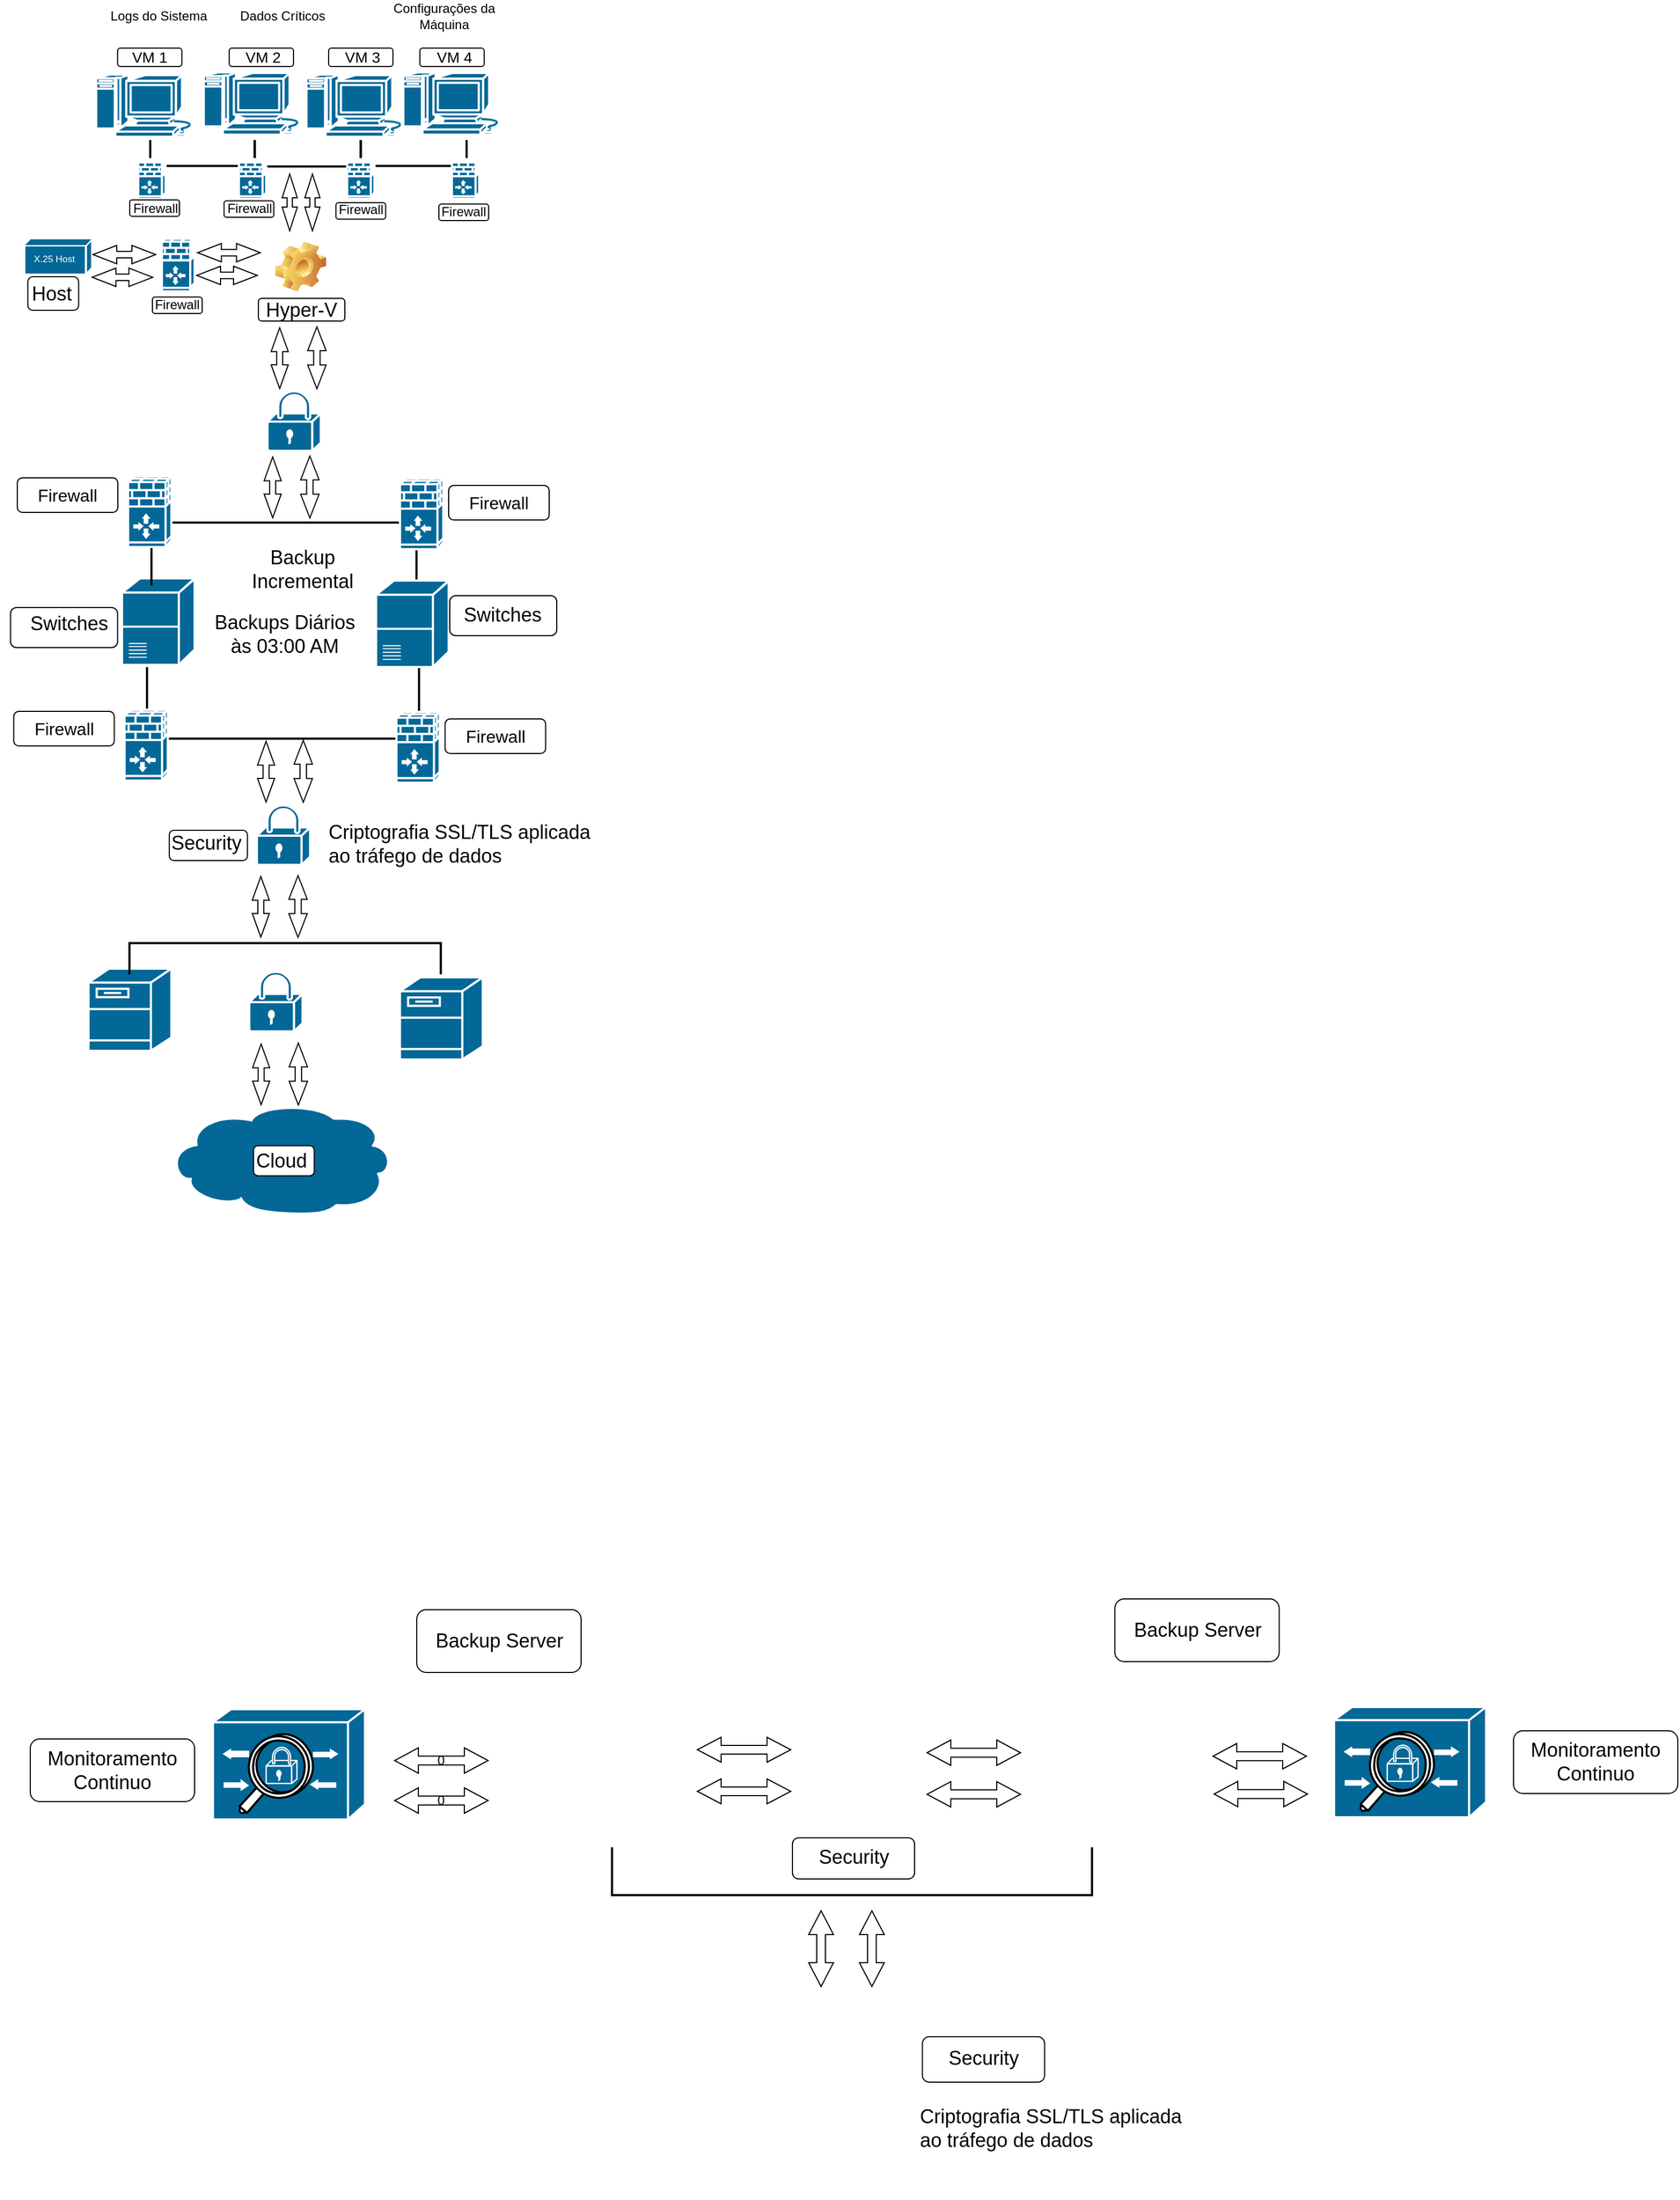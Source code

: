 <mxfile version="24.9.2">
  <diagram name="Página-1" id="8-3Gj0vtNBFP6YQ2WaqS">
    <mxGraphModel dx="6139" dy="2711" grid="0" gridSize="10" guides="1" tooltips="1" connect="1" arrows="1" fold="1" page="1" pageScale="1" pageWidth="827" pageHeight="1169" math="0" shadow="0">
      <root>
        <mxCell id="0" />
        <mxCell id="1" parent="0" />
        <mxCell id="_nez8jr7XuiQFjVqz4CB-25" value="Backup Incremental" style="text;html=1;align=center;verticalAlign=middle;whiteSpace=wrap;rounded=0;fontSize=18;" parent="1" vertex="1">
          <mxGeometry x="-3053.5" y="-638.62" width="118" height="30" as="geometry" />
        </mxCell>
        <mxCell id="_nez8jr7XuiQFjVqz4CB-30" value="&#xa;Criptografia SSL/TLS aplicada ao tráfego de dados&#xa;&#xa;" style="text;html=1;align=left;verticalAlign=middle;whiteSpace=wrap;rounded=0;fontSize=18;" parent="1" vertex="1">
          <mxGeometry x="-2425.25" y="814" width="247.5" height="30" as="geometry" />
        </mxCell>
        <mxCell id="_nez8jr7XuiQFjVqz4CB-33" value="&#xa;Backups Diários às 03:00 AM&#xa;&#xa;" style="text;html=1;align=center;verticalAlign=middle;whiteSpace=wrap;rounded=0;fontSize=18;" parent="1" vertex="1">
          <mxGeometry x="-3086" y="-554.37" width="151.12" height="2.37" as="geometry" />
        </mxCell>
        <mxCell id="_nez8jr7XuiQFjVqz4CB-36" value="Logs do Sistema" style="text;html=1;align=center;verticalAlign=middle;whiteSpace=wrap;rounded=0;" parent="1" vertex="1">
          <mxGeometry x="-3177.5" y="-1140" width="99.5" height="8" as="geometry" />
        </mxCell>
        <mxCell id="_nez8jr7XuiQFjVqz4CB-37" value="Dados Críticos" style="text;html=1;align=center;verticalAlign=middle;whiteSpace=wrap;rounded=0;" parent="1" vertex="1">
          <mxGeometry x="-3053" y="-1142" width="80.75" height="12" as="geometry" />
        </mxCell>
        <mxCell id="_nez8jr7XuiQFjVqz4CB-38" value="Configurações da Máquina" style="text;html=1;align=center;verticalAlign=middle;whiteSpace=wrap;rounded=0;" parent="1" vertex="1">
          <mxGeometry x="-2935.5" y="-1142.5" width="143.5" height="13" as="geometry" />
        </mxCell>
        <mxCell id="WUNTxTCib2SiPZ_xBOhH-1" value="" style="shape=mxgraph.cisco.computers_and_peripherals.macintosh;sketch=0;html=1;pointerEvents=1;dashed=0;fillColor=#036897;strokeColor=#ffffff;strokeWidth=2;verticalLabelPosition=bottom;verticalAlign=top;align=center;outlineConnect=0;" parent="1" vertex="1">
          <mxGeometry x="-3185.5" y="-1082" width="95" height="57.5" as="geometry" />
        </mxCell>
        <mxCell id="WUNTxTCib2SiPZ_xBOhH-7" value="" style="strokeWidth=2;html=1;shape=mxgraph.flowchart.annotation_1;align=left;pointerEvents=1;rotation=-90;" parent="1" vertex="1">
          <mxGeometry x="-3098.75" y="-1057.75" width="24" height="96.5" as="geometry" />
        </mxCell>
        <mxCell id="WUNTxTCib2SiPZ_xBOhH-15" value="" style="shape=image;html=1;verticalLabelPosition=bottom;verticalAlign=top;imageAspect=0;image=img/clipart/Gear_128x128.png" parent="1" vertex="1">
          <mxGeometry x="-3019.5" y="-927.5" width="47.25" height="46" as="geometry" />
        </mxCell>
        <mxCell id="WUNTxTCib2SiPZ_xBOhH-17" value="" style="rounded=1;whiteSpace=wrap;html=1;" parent="1" vertex="1">
          <mxGeometry x="-3165.25" y="-1106.5" width="59.5" height="17" as="geometry" />
        </mxCell>
        <mxCell id="WUNTxTCib2SiPZ_xBOhH-21" value="VM 1&amp;nbsp;" style="text;html=1;align=center;verticalAlign=middle;whiteSpace=wrap;rounded=0;fontSize=14;" parent="1" vertex="1">
          <mxGeometry x="-3154" y="-1103" width="41" height="10" as="geometry" />
        </mxCell>
        <mxCell id="WUNTxTCib2SiPZ_xBOhH-33" value="" style="shape=mxgraph.cisco.servers.host;sketch=0;html=1;pointerEvents=1;dashed=0;fillColor=#036897;strokeColor=#ffffff;strokeWidth=2;verticalLabelPosition=bottom;verticalAlign=top;align=center;outlineConnect=0;" parent="1" vertex="1">
          <mxGeometry x="-3251.5" y="-930" width="62.75" height="33" as="geometry" />
        </mxCell>
        <mxCell id="WUNTxTCib2SiPZ_xBOhH-49" value="" style="html=1;shadow=0;dashed=0;align=center;verticalAlign=middle;shape=mxgraph.arrows2.twoWayArrow;dy=0.65;dx=22;rotation=-90;" parent="1" vertex="1">
          <mxGeometry x="-3009.5" y="-828.5" width="57.25" height="17" as="geometry" />
        </mxCell>
        <mxCell id="WUNTxTCib2SiPZ_xBOhH-52" value="" style="shape=mxgraph.cisco.switches.class_4_5_switch;sketch=0;html=1;pointerEvents=1;dashed=0;fillColor=#036897;strokeColor=#ffffff;strokeWidth=2;verticalLabelPosition=bottom;verticalAlign=top;align=center;outlineConnect=0;" parent="1" vertex="1">
          <mxGeometry x="-3161.13" y="-616" width="67.13" height="80" as="geometry" />
        </mxCell>
        <mxCell id="WUNTxTCib2SiPZ_xBOhH-53" value="" style="strokeWidth=2;html=1;shape=mxgraph.flowchart.annotation_1;align=left;pointerEvents=1;rotation=90;" parent="1" vertex="1">
          <mxGeometry x="-3040.41" y="-761.09" width="58.19" height="245.13" as="geometry" />
        </mxCell>
        <mxCell id="WUNTxTCib2SiPZ_xBOhH-54" value="" style="strokeWidth=2;html=1;shape=mxgraph.flowchart.annotation_1;align=left;pointerEvents=1;rotation=-90;" parent="1" vertex="1">
          <mxGeometry x="-3045.22" y="-626.65" width="66.06" height="251.62" as="geometry" />
        </mxCell>
        <mxCell id="WUNTxTCib2SiPZ_xBOhH-67" value="" style="shape=mxgraph.cisco.security.ios_firewall;sketch=0;html=1;pointerEvents=1;dashed=0;fillColor=#036897;strokeColor=#ffffff;strokeWidth=2;verticalLabelPosition=bottom;verticalAlign=top;align=center;outlineConnect=0;" parent="1" vertex="1">
          <mxGeometry x="-3155.5" y="-711" width="40" height="66" as="geometry" />
        </mxCell>
        <mxCell id="WUNTxTCib2SiPZ_xBOhH-68" value="" style="shape=mxgraph.cisco.security.ios_firewall;sketch=0;html=1;pointerEvents=1;dashed=0;fillColor=#036897;strokeColor=#ffffff;strokeWidth=2;verticalLabelPosition=bottom;verticalAlign=top;align=center;outlineConnect=0;" parent="1" vertex="1">
          <mxGeometry x="-2904" y="-709" width="40" height="66" as="geometry" />
        </mxCell>
        <mxCell id="WUNTxTCib2SiPZ_xBOhH-69" value="" style="shape=mxgraph.cisco.security.ios_firewall;sketch=0;html=1;pointerEvents=1;dashed=0;fillColor=#036897;strokeColor=#ffffff;strokeWidth=2;verticalLabelPosition=bottom;verticalAlign=top;align=center;outlineConnect=0;" parent="1" vertex="1">
          <mxGeometry x="-3124.25" y="-932" width="30.25" height="50.5" as="geometry" />
        </mxCell>
        <mxCell id="WUNTxTCib2SiPZ_xBOhH-71" value="" style="html=1;shadow=0;dashed=0;align=center;verticalAlign=middle;shape=mxgraph.arrows2.twoWayArrow;dy=0.65;dx=22;rotation=-90;" parent="1" vertex="1">
          <mxGeometry x="-2502.5" y="640" width="70" height="23" as="geometry" />
        </mxCell>
        <mxCell id="WUNTxTCib2SiPZ_xBOhH-74" value="&lt;span style=&quot;color: rgba(0, 0, 0, 0); font-family: monospace; font-size: 0px; text-align: start; text-wrap-mode: nowrap;&quot;&gt;%3CmxGraphModel%3E%3Croot%3E%3CmxCell%20id%3D%220%22%2F%3E%3CmxCell%20id%3D%221%22%20parent%3D%220%22%2F%3E%3CmxCell%20id%3D%222%22%20value%3D%22Backup%20Server%22%20style%3D%22text%3Bhtml%3D1%3Balign%3Dcenter%3BverticalAlign%3Dmiddle%3BwhiteSpace%3Dwrap%3Brounded%3D0%3B%22%20vertex%3D%221%22%20parent%3D%221%22%3E%3CmxGeometry%20x%3D%22109%22%20y%3D%22180%22%20width%3D%2285%22%20height%3D%2230%22%20as%3D%22geometry%22%2F%3E%3C%2FmxCell%3E%3C%2Froot%3E%3C%2FmxGraphModel%3E&lt;/span&gt;" style="rounded=1;whiteSpace=wrap;html=1;" parent="1" vertex="1">
          <mxGeometry x="-2888.5" y="338" width="152" height="58" as="geometry" />
        </mxCell>
        <mxCell id="WUNTxTCib2SiPZ_xBOhH-75" value="Backup Server" style="text;html=1;align=center;verticalAlign=middle;whiteSpace=wrap;rounded=0;fontSize=18;" parent="1" vertex="1">
          <mxGeometry x="-2876.25" y="352" width="127.5" height="30" as="geometry" />
        </mxCell>
        <mxCell id="WUNTxTCib2SiPZ_xBOhH-76" value="&lt;span style=&quot;color: rgba(0, 0, 0, 0); font-family: monospace; font-size: 0px; text-align: start; text-wrap-mode: nowrap;&quot;&gt;%3CmxGraphModel%3E%3Croot%3E%3CmxCell%20id%3D%220%22%2F%3E%3CmxCell%20id%3D%221%22%20parent%3D%220%22%2F%3E%3CmxCell%20id%3D%222%22%20value%3D%22Backup%20Server%22%20style%3D%22text%3Bhtml%3D1%3Balign%3Dcenter%3BverticalAlign%3Dmiddle%3BwhiteSpace%3Dwrap%3Brounded%3D0%3B%22%20vertex%3D%221%22%20parent%3D%221%22%3E%3CmxGeometry%20x%3D%22109%22%20y%3D%22180%22%20width%3D%2285%22%20height%3D%2230%22%20as%3D%22geometry%22%2F%3E%3C%2FmxCell%3E%3C%2Froot%3E%3C%2FmxGraphModel%3E&lt;/span&gt;" style="rounded=1;whiteSpace=wrap;html=1;" parent="1" vertex="1">
          <mxGeometry x="-3264.25" y="-589" width="99" height="37" as="geometry" />
        </mxCell>
        <mxCell id="WUNTxTCib2SiPZ_xBOhH-77" value="Switches" style="text;html=1;align=center;verticalAlign=middle;whiteSpace=wrap;rounded=0;fontSize=18;" parent="1" vertex="1">
          <mxGeometry x="-3273.63" y="-589" width="127.5" height="30" as="geometry" />
        </mxCell>
        <mxCell id="WUNTxTCib2SiPZ_xBOhH-81" value="&lt;span style=&quot;color: rgba(0, 0, 0, 0); font-family: monospace; font-size: 0px; text-align: start; text-wrap-mode: nowrap;&quot;&gt;%3CmxGraphModel%3E%3Croot%3E%3CmxCell%20id%3D%220%22%2F%3E%3CmxCell%20id%3D%221%22%20parent%3D%220%22%2F%3E%3CmxCell%20id%3D%222%22%20value%3D%22Backup%20Server%22%20style%3D%22text%3Bhtml%3D1%3Balign%3Dcenter%3BverticalAlign%3Dmiddle%3BwhiteSpace%3Dwrap%3Brounded%3D0%3B%22%20vertex%3D%221%22%20parent%3D%221%22%3E%3CmxGeometry%20x%3D%22109%22%20y%3D%22180%22%20width%3D%2285%22%20height%3D%2230%22%20as%3D%22geometry%22%2F%3E%3C%2FmxCell%3E%3C%2Froot%3E%3C%2FmxGraphModel%3E&lt;/span&gt;" style="rounded=1;whiteSpace=wrap;html=1;" parent="1" vertex="1">
          <mxGeometry x="-2420.75" y="733" width="113" height="42" as="geometry" />
        </mxCell>
        <mxCell id="WUNTxTCib2SiPZ_xBOhH-82" value="Security" style="text;html=1;align=center;verticalAlign=middle;whiteSpace=wrap;rounded=0;fontSize=18;" parent="1" vertex="1">
          <mxGeometry x="-2428" y="738" width="127.5" height="30" as="geometry" />
        </mxCell>
        <mxCell id="WUNTxTCib2SiPZ_xBOhH-120" value="" style="shape=mxgraph.cisco.security.lock;sketch=0;html=1;pointerEvents=1;dashed=0;fillColor=#036897;strokeColor=#ffffff;strokeWidth=2;verticalLabelPosition=bottom;verticalAlign=top;align=center;outlineConnect=0;" parent="1" vertex="1">
          <mxGeometry x="-3026.5" y="-789" width="49.25" height="55" as="geometry" />
        </mxCell>
        <mxCell id="WUNTxTCib2SiPZ_xBOhH-126" value="" style="html=1;shadow=0;dashed=0;align=center;verticalAlign=middle;shape=mxgraph.arrows2.twoWayArrow;dy=0.65;dx=22;rotation=-180;" parent="1" vertex="1">
          <mxGeometry x="-3188" y="-924" width="58" height="17" as="geometry" />
        </mxCell>
        <mxCell id="WUNTxTCib2SiPZ_xBOhH-127" value="" style="html=1;shadow=0;dashed=0;align=center;verticalAlign=middle;shape=mxgraph.arrows2.twoWayArrow;dy=0.65;dx=22;rotation=-180;" parent="1" vertex="1">
          <mxGeometry x="-2629" y="494.5" width="86.5" height="23" as="geometry" />
        </mxCell>
        <mxCell id="WUNTxTCib2SiPZ_xBOhH-128" value="" style="shape=mxgraph.cisco.servers.fileserver;sketch=0;html=1;pointerEvents=1;dashed=0;fillColor=#036897;strokeColor=#ffffff;strokeWidth=2;verticalLabelPosition=bottom;verticalAlign=top;align=center;outlineConnect=0;" parent="1" vertex="1">
          <mxGeometry x="-3192.13" y="-255" width="76.63" height="76" as="geometry" />
        </mxCell>
        <mxCell id="WUNTxTCib2SiPZ_xBOhH-130" value="" style="html=1;shadow=0;dashed=0;align=center;verticalAlign=middle;shape=mxgraph.arrows2.twoWayArrow;dy=0.65;dx=22;rotation=-180;" parent="1" vertex="1">
          <mxGeometry x="-2416.5" y="497" width="86.5" height="23.5" as="geometry" />
        </mxCell>
        <mxCell id="WUNTxTCib2SiPZ_xBOhH-132" value="" style="strokeWidth=2;html=1;shape=mxgraph.flowchart.annotation_1;align=left;pointerEvents=1;rotation=-90;" parent="1" vertex="1">
          <mxGeometry x="-2508.04" y="357.9" width="44.3" height="444" as="geometry" />
        </mxCell>
        <mxCell id="WUNTxTCib2SiPZ_xBOhH-133" value="" style="strokeWidth=2;html=1;shape=mxgraph.flowchart.annotation_1;align=left;pointerEvents=1;rotation=90;" parent="1" vertex="1">
          <mxGeometry x="-3024.68" y="-408.19" width="28.87" height="288" as="geometry" />
        </mxCell>
        <mxCell id="WUNTxTCib2SiPZ_xBOhH-134" value="" style="html=1;shadow=0;dashed=0;align=center;verticalAlign=middle;shape=mxgraph.arrows2.twoWayArrow;dy=0.65;dx=22;rotation=-180;" parent="1" vertex="1">
          <mxGeometry x="-2152" y="461.75" width="86.5" height="23.5" as="geometry" />
        </mxCell>
        <mxCell id="WUNTxTCib2SiPZ_xBOhH-136" value="" style="shape=mxgraph.cisco.misc.acs;sketch=0;html=1;pointerEvents=1;dashed=0;fillColor=#036897;strokeColor=#ffffff;strokeWidth=2;verticalLabelPosition=bottom;verticalAlign=top;align=center;outlineConnect=0;" parent="1" vertex="1">
          <mxGeometry x="-2040" y="428" width="140.64" height="102" as="geometry" />
        </mxCell>
        <mxCell id="WUNTxTCib2SiPZ_xBOhH-137" value="&lt;span style=&quot;color: rgba(0, 0, 0, 0); font-family: monospace; font-size: 0px; text-align: start; text-wrap-mode: nowrap;&quot;&gt;%3CmxGraphModel%3E%3Croot%3E%3CmxCell%20id%3D%220%22%2F%3E%3CmxCell%20id%3D%221%22%20parent%3D%220%22%2F%3E%3CmxCell%20id%3D%222%22%20value%3D%22Backup%20Server%22%20style%3D%22text%3Bhtml%3D1%3Balign%3Dcenter%3BverticalAlign%3Dmiddle%3BwhiteSpace%3Dwrap%3Brounded%3D0%3B%22%20vertex%3D%221%22%20parent%3D%221%22%3E%3CmxGeometry%20x%3D%22109%22%20y%3D%22180%22%20width%3D%2285%22%20height%3D%2230%22%20as%3D%22geometry%22%2F%3E%3C%2FmxCell%3E%3C%2Froot%3E%3C%2FmxGraphModel%3E&lt;/span&gt;" style="rounded=1;whiteSpace=wrap;html=1;" parent="1" vertex="1">
          <mxGeometry x="-2242.75" y="328" width="152" height="58" as="geometry" />
        </mxCell>
        <mxCell id="WUNTxTCib2SiPZ_xBOhH-138" value="Backup Server" style="text;html=1;align=center;verticalAlign=middle;whiteSpace=wrap;rounded=0;fontSize=18;" parent="1" vertex="1">
          <mxGeometry x="-2230.5" y="342" width="127.5" height="30" as="geometry" />
        </mxCell>
        <mxCell id="WUNTxTCib2SiPZ_xBOhH-139" value="&lt;span style=&quot;color: rgba(0, 0, 0, 0); font-family: monospace; font-size: 0px; text-align: start; text-wrap-mode: nowrap;&quot;&gt;%3CmxGraphModel%3E%3Croot%3E%3CmxCell%20id%3D%220%22%2F%3E%3CmxCell%20id%3D%221%22%20parent%3D%220%22%2F%3E%3CmxCell%20id%3D%222%22%20value%3D%22Backup%20Server%22%20style%3D%22text%3Bhtml%3D1%3Balign%3Dcenter%3BverticalAlign%3Dmiddle%3BwhiteSpace%3Dwrap%3Brounded%3D0%3B%22%20vertex%3D%221%22%20parent%3D%221%22%3E%3CmxGeometry%20x%3D%22109%22%20y%3D%22180%22%20width%3D%2285%22%20height%3D%2230%22%20as%3D%22geometry%22%2F%3E%3C%2FmxCell%3E%3C%2Froot%3E%3C%2FmxGraphModel%3E&lt;/span&gt;" style="rounded=1;whiteSpace=wrap;html=1;" parent="1" vertex="1">
          <mxGeometry x="-1874" y="450" width="152" height="58" as="geometry" />
        </mxCell>
        <mxCell id="WUNTxTCib2SiPZ_xBOhH-140" value="Monitoramento Continuo" style="text;html=1;align=center;verticalAlign=middle;whiteSpace=wrap;rounded=0;fontSize=18;" parent="1" vertex="1">
          <mxGeometry x="-1861.75" y="464" width="127.5" height="30" as="geometry" />
        </mxCell>
        <mxCell id="WUNTxTCib2SiPZ_xBOhH-141" value="&lt;span style=&quot;color: rgba(0, 0, 0, 0); font-family: monospace; font-size: 0px; text-align: start; text-wrap-mode: nowrap;&quot;&gt;%3CmxGraphModel%3E%3Croot%3E%3CmxCell%20id%3D%220%22%2F%3E%3CmxCell%20id%3D%221%22%20parent%3D%220%22%2F%3E%3CmxCell%20id%3D%222%22%20value%3D%22Backup%20Server%22%20style%3D%22text%3Bhtml%3D1%3Balign%3Dcenter%3BverticalAlign%3Dmiddle%3BwhiteSpace%3Dwrap%3Brounded%3D0%3B%22%20vertex%3D%221%22%20parent%3D%221%22%3E%3CmxGeometry%20x%3D%22109%22%20y%3D%22180%22%20width%3D%2285%22%20height%3D%2230%22%20as%3D%22geometry%22%2F%3E%3C%2FmxCell%3E%3C%2Froot%3E%3C%2FmxGraphModel%3E&lt;/span&gt;" style="rounded=1;whiteSpace=wrap;html=1;" parent="1" vertex="1">
          <mxGeometry x="-2541" y="549" width="113" height="38" as="geometry" />
        </mxCell>
        <mxCell id="WUNTxTCib2SiPZ_xBOhH-142" value="Security" style="text;html=1;align=center;verticalAlign=middle;whiteSpace=wrap;rounded=0;fontSize=18;" parent="1" vertex="1">
          <mxGeometry x="-2548.25" y="559" width="127.5" height="15" as="geometry" />
        </mxCell>
        <mxCell id="WUNTxTCib2SiPZ_xBOhH-148" value="0" style="html=1;shadow=0;dashed=0;align=center;verticalAlign=middle;shape=mxgraph.arrows2.twoWayArrow;dy=0.65;dx=22;rotation=-180;" parent="1" vertex="1">
          <mxGeometry x="-2909" y="465.75" width="86.5" height="23.5" as="geometry" />
        </mxCell>
        <mxCell id="WUNTxTCib2SiPZ_xBOhH-149" value="" style="shape=mxgraph.cisco.misc.acs;sketch=0;html=1;pointerEvents=1;dashed=0;fillColor=#036897;strokeColor=#ffffff;strokeWidth=2;verticalLabelPosition=bottom;verticalAlign=top;align=center;outlineConnect=0;" parent="1" vertex="1">
          <mxGeometry x="-3077" y="430" width="140.64" height="102" as="geometry" />
        </mxCell>
        <mxCell id="WUNTxTCib2SiPZ_xBOhH-150" value="&lt;span style=&quot;color: rgba(0, 0, 0, 0); font-family: monospace; font-size: 0px; text-align: start; text-wrap-mode: nowrap;&quot;&gt;%3CmxGraphModel%3E%3Croot%3E%3CmxCell%20id%3D%220%22%2F%3E%3CmxCell%20id%3D%221%22%20parent%3D%220%22%2F%3E%3CmxCell%20id%3D%222%22%20value%3D%22Backup%20Server%22%20style%3D%22text%3Bhtml%3D1%3Balign%3Dcenter%3BverticalAlign%3Dmiddle%3BwhiteSpace%3Dwrap%3Brounded%3D0%3B%22%20vertex%3D%221%22%20parent%3D%221%22%3E%3CmxGeometry%20x%3D%22109%22%20y%3D%22180%22%20width%3D%2285%22%20height%3D%2230%22%20as%3D%22geometry%22%2F%3E%3C%2FmxCell%3E%3C%2Froot%3E%3C%2FmxGraphModel%3E&lt;/span&gt;" style="rounded=1;whiteSpace=wrap;html=1;" parent="1" vertex="1">
          <mxGeometry x="-3246" y="457.5" width="152" height="58" as="geometry" />
        </mxCell>
        <mxCell id="WUNTxTCib2SiPZ_xBOhH-151" value="Monitoramento Continuo" style="text;html=1;align=center;verticalAlign=middle;whiteSpace=wrap;rounded=0;fontSize=18;" parent="1" vertex="1">
          <mxGeometry x="-3233.75" y="471.5" width="127.5" height="30" as="geometry" />
        </mxCell>
        <mxCell id="WUNTxTCib2SiPZ_xBOhH-153" value="&#xa;Criptografia SSL/TLS aplicada ao tráfego de dados&#xa;&#xa;" style="text;html=1;align=left;verticalAlign=middle;whiteSpace=wrap;rounded=0;fontSize=18;" parent="1" vertex="1">
          <mxGeometry x="-2972.25" y="-381" width="262.25" height="43" as="geometry" />
        </mxCell>
        <mxCell id="WUNTxTCib2SiPZ_xBOhH-156" value="" style="html=1;shadow=0;dashed=0;align=center;verticalAlign=middle;shape=mxgraph.arrows2.twoWayArrow;dy=0.65;dx=22;rotation=-90;" parent="1" vertex="1">
          <mxGeometry x="-2549.5" y="640" width="70" height="23" as="geometry" />
        </mxCell>
        <mxCell id="WUNTxTCib2SiPZ_xBOhH-158" value="" style="html=1;shadow=0;dashed=0;align=center;verticalAlign=middle;shape=mxgraph.arrows2.twoWayArrow;dy=0.65;dx=22;rotation=-180;" parent="1" vertex="1">
          <mxGeometry x="-2629" y="456" width="86.5" height="23" as="geometry" />
        </mxCell>
        <mxCell id="WUNTxTCib2SiPZ_xBOhH-159" value="" style="html=1;shadow=0;dashed=0;align=center;verticalAlign=middle;shape=mxgraph.arrows2.twoWayArrow;dy=0.65;dx=22;rotation=-180;" parent="1" vertex="1">
          <mxGeometry x="-2416.5" y="458.5" width="86.5" height="23.5" as="geometry" />
        </mxCell>
        <mxCell id="WUNTxTCib2SiPZ_xBOhH-160" value="" style="html=1;shadow=0;dashed=0;align=center;verticalAlign=middle;shape=mxgraph.arrows2.twoWayArrow;dy=0.65;dx=22;rotation=-180;" parent="1" vertex="1">
          <mxGeometry x="-2151" y="496.75" width="86.5" height="23.5" as="geometry" />
        </mxCell>
        <mxCell id="WUNTxTCib2SiPZ_xBOhH-161" value="0" style="html=1;shadow=0;dashed=0;align=center;verticalAlign=middle;shape=mxgraph.arrows2.twoWayArrow;dy=0.65;dx=22;rotation=-180;" parent="1" vertex="1">
          <mxGeometry x="-2909" y="502.75" width="86.5" height="23.5" as="geometry" />
        </mxCell>
        <mxCell id="WUNTxTCib2SiPZ_xBOhH-162" value="" style="html=1;shadow=0;dashed=0;align=center;verticalAlign=middle;shape=mxgraph.arrows2.twoWayArrow;dy=0.65;dx=22;rotation=-90;" parent="1" vertex="1">
          <mxGeometry x="-3043.41" y="-827.59" width="56.25" height="15.82" as="geometry" />
        </mxCell>
        <mxCell id="WUNTxTCib2SiPZ_xBOhH-167" value="" style="html=1;shadow=0;dashed=0;align=center;verticalAlign=middle;shape=mxgraph.arrows2.twoWayArrow;dy=0.65;dx=22;rotation=-180;" parent="1" vertex="1">
          <mxGeometry x="-3188.75" y="-903" width="56" height="17" as="geometry" />
        </mxCell>
        <mxCell id="WUNTxTCib2SiPZ_xBOhH-171" value="" style="html=1;shadow=0;dashed=0;align=center;verticalAlign=middle;shape=mxgraph.arrows2.twoWayArrow;dy=0.65;dx=22;rotation=-90;" parent="1" vertex="1">
          <mxGeometry x="-3032.25" y="-970.75" width="52.5" height="14" as="geometry" />
        </mxCell>
        <mxCell id="D60gnRGHwbM8qHgvb6A5-2" value="" style="shape=mxgraph.cisco.computers_and_peripherals.macintosh;sketch=0;html=1;pointerEvents=1;dashed=0;fillColor=#036897;strokeColor=#ffffff;strokeWidth=2;verticalLabelPosition=bottom;verticalAlign=top;align=center;outlineConnect=0;" vertex="1" parent="1">
          <mxGeometry x="-3086" y="-1084" width="95" height="57.5" as="geometry" />
        </mxCell>
        <mxCell id="D60gnRGHwbM8qHgvb6A5-3" value="" style="shape=mxgraph.cisco.computers_and_peripherals.macintosh;sketch=0;html=1;pointerEvents=1;dashed=0;fillColor=#036897;strokeColor=#ffffff;strokeWidth=2;verticalLabelPosition=bottom;verticalAlign=top;align=center;outlineConnect=0;" vertex="1" parent="1">
          <mxGeometry x="-2991" y="-1082" width="95" height="57.5" as="geometry" />
        </mxCell>
        <mxCell id="D60gnRGHwbM8qHgvb6A5-4" value="" style="shape=mxgraph.cisco.computers_and_peripherals.macintosh;sketch=0;html=1;pointerEvents=1;dashed=0;fillColor=#036897;strokeColor=#ffffff;strokeWidth=2;verticalLabelPosition=bottom;verticalAlign=top;align=center;outlineConnect=0;" vertex="1" parent="1">
          <mxGeometry x="-2901.38" y="-1084" width="95" height="57.5" as="geometry" />
        </mxCell>
        <mxCell id="D60gnRGHwbM8qHgvb6A5-5" value="" style="rounded=1;whiteSpace=wrap;html=1;" vertex="1" parent="1">
          <mxGeometry x="-3062" y="-1106.5" width="59.5" height="17" as="geometry" />
        </mxCell>
        <mxCell id="D60gnRGHwbM8qHgvb6A5-6" value="VM 2" style="text;html=1;align=center;verticalAlign=middle;whiteSpace=wrap;rounded=0;fontSize=14;" vertex="1" parent="1">
          <mxGeometry x="-3050.75" y="-1103" width="41" height="10" as="geometry" />
        </mxCell>
        <mxCell id="D60gnRGHwbM8qHgvb6A5-7" value="" style="rounded=1;whiteSpace=wrap;html=1;" vertex="1" parent="1">
          <mxGeometry x="-2970" y="-1106.5" width="59.5" height="17" as="geometry" />
        </mxCell>
        <mxCell id="D60gnRGHwbM8qHgvb6A5-8" value="VM 3 " style="text;html=1;align=center;verticalAlign=middle;whiteSpace=wrap;rounded=0;fontSize=14;" vertex="1" parent="1">
          <mxGeometry x="-2958.75" y="-1103" width="41" height="10" as="geometry" />
        </mxCell>
        <mxCell id="D60gnRGHwbM8qHgvb6A5-9" value="" style="rounded=1;whiteSpace=wrap;html=1;" vertex="1" parent="1">
          <mxGeometry x="-2885.63" y="-1106.5" width="59.5" height="17" as="geometry" />
        </mxCell>
        <mxCell id="D60gnRGHwbM8qHgvb6A5-10" value="VM 4" style="text;html=1;align=center;verticalAlign=middle;whiteSpace=wrap;rounded=0;fontSize=14;" vertex="1" parent="1">
          <mxGeometry x="-2874.38" y="-1103" width="41" height="10" as="geometry" />
        </mxCell>
        <mxCell id="D60gnRGHwbM8qHgvb6A5-11" value="" style="strokeWidth=2;html=1;shape=mxgraph.flowchart.annotation_1;align=left;pointerEvents=1;rotation=-90;" vertex="1" parent="1">
          <mxGeometry x="-3001.25" y="-1058" width="24" height="98" as="geometry" />
        </mxCell>
        <mxCell id="D60gnRGHwbM8qHgvb6A5-13" value="" style="strokeWidth=2;html=1;shape=mxgraph.flowchart.annotation_1;align=left;pointerEvents=1;rotation=-90;" vertex="1" parent="1">
          <mxGeometry x="-2903.38" y="-1058.5" width="24" height="98" as="geometry" />
        </mxCell>
        <mxCell id="D60gnRGHwbM8qHgvb6A5-14" value="" style="shape=mxgraph.cisco.security.ios_firewall;sketch=0;html=1;pointerEvents=1;dashed=0;fillColor=#036897;strokeColor=#ffffff;strokeWidth=2;verticalLabelPosition=bottom;verticalAlign=top;align=center;outlineConnect=0;" vertex="1" parent="1">
          <mxGeometry x="-3146.13" y="-1004" width="25.25" height="37" as="geometry" />
        </mxCell>
        <mxCell id="D60gnRGHwbM8qHgvb6A5-15" value="" style="shape=mxgraph.cisco.security.ios_firewall;sketch=0;html=1;pointerEvents=1;dashed=0;fillColor=#036897;strokeColor=#ffffff;strokeWidth=2;verticalLabelPosition=bottom;verticalAlign=top;align=center;outlineConnect=0;" vertex="1" parent="1">
          <mxGeometry x="-3053" y="-1004" width="25.25" height="37" as="geometry" />
        </mxCell>
        <mxCell id="D60gnRGHwbM8qHgvb6A5-16" value="" style="shape=mxgraph.cisco.security.ios_firewall;sketch=0;html=1;pointerEvents=1;dashed=0;fillColor=#036897;strokeColor=#ffffff;strokeWidth=2;verticalLabelPosition=bottom;verticalAlign=top;align=center;outlineConnect=0;" vertex="1" parent="1">
          <mxGeometry x="-2952.87" y="-1004" width="25.25" height="37" as="geometry" />
        </mxCell>
        <mxCell id="D60gnRGHwbM8qHgvb6A5-17" value="" style="shape=mxgraph.cisco.security.ios_firewall;sketch=0;html=1;pointerEvents=1;dashed=0;fillColor=#036897;strokeColor=#ffffff;strokeWidth=2;verticalLabelPosition=bottom;verticalAlign=top;align=center;outlineConnect=0;" vertex="1" parent="1">
          <mxGeometry x="-2856" y="-1004" width="25.25" height="37" as="geometry" />
        </mxCell>
        <mxCell id="D60gnRGHwbM8qHgvb6A5-18" value="" style="html=1;shadow=0;dashed=0;align=center;verticalAlign=middle;shape=mxgraph.arrows2.twoWayArrow;dy=0.65;dx=22;rotation=-90;" vertex="1" parent="1">
          <mxGeometry x="-3011.25" y="-970.75" width="52.5" height="14" as="geometry" />
        </mxCell>
        <mxCell id="D60gnRGHwbM8qHgvb6A5-29" value="" style="group" vertex="1" connectable="0" parent="1">
          <mxGeometry x="-3066.75" y="-967" width="46" height="17" as="geometry" />
        </mxCell>
        <mxCell id="D60gnRGHwbM8qHgvb6A5-19" value="&lt;span style=&quot;color: rgba(0, 0, 0, 0); font-family: monospace; font-size: 0px; text-align: start; text-wrap-mode: nowrap;&quot;&gt;%3CmxGraphModel%3E%3Croot%3E%3CmxCell%20id%3D%220%22%2F%3E%3CmxCell%20id%3D%221%22%20parent%3D%220%22%2F%3E%3CmxCell%20id%3D%222%22%20value%3D%22Backup%20Server%22%20style%3D%22text%3Bhtml%3D1%3Balign%3Dcenter%3BverticalAlign%3Dmiddle%3BwhiteSpace%3Dwrap%3Brounded%3D0%3B%22%20vertex%3D%221%22%20parent%3D%221%22%3E%3CmxGeometry%20x%3D%22109%22%20y%3D%22180%22%20width%3D%2285%22%20height%3D%2230%22%20as%3D%22geometry%22%2F%3E%3C%2FmxCell%3E%3C%2Froot%3E%3C%2FmxGraphModel%3E&lt;/span&gt;" style="rounded=1;whiteSpace=wrap;html=1;" vertex="1" parent="D60gnRGHwbM8qHgvb6A5-29">
          <mxGeometry y="1.75" width="46" height="15.25" as="geometry" />
        </mxCell>
        <mxCell id="D60gnRGHwbM8qHgvb6A5-20" value="Firewall" style="text;html=1;align=center;verticalAlign=middle;whiteSpace=wrap;rounded=0;fontSize=12;" vertex="1" parent="D60gnRGHwbM8qHgvb6A5-29">
          <mxGeometry x="2.25" width="41.5" height="17" as="geometry" />
        </mxCell>
        <mxCell id="D60gnRGHwbM8qHgvb6A5-32" value="" style="group" vertex="1" connectable="0" parent="1">
          <mxGeometry x="-2963.25" y="-965.25" width="46" height="17" as="geometry" />
        </mxCell>
        <mxCell id="D60gnRGHwbM8qHgvb6A5-33" value="&lt;span style=&quot;color: rgba(0, 0, 0, 0); font-family: monospace; font-size: 0px; text-align: start; text-wrap-mode: nowrap;&quot;&gt;%3CmxGraphModel%3E%3Croot%3E%3CmxCell%20id%3D%220%22%2F%3E%3CmxCell%20id%3D%221%22%20parent%3D%220%22%2F%3E%3CmxCell%20id%3D%222%22%20value%3D%22Backup%20Server%22%20style%3D%22text%3Bhtml%3D1%3Balign%3Dcenter%3BverticalAlign%3Dmiddle%3BwhiteSpace%3Dwrap%3Brounded%3D0%3B%22%20vertex%3D%221%22%20parent%3D%221%22%3E%3CmxGeometry%20x%3D%22109%22%20y%3D%22180%22%20width%3D%2285%22%20height%3D%2230%22%20as%3D%22geometry%22%2F%3E%3C%2FmxCell%3E%3C%2Froot%3E%3C%2FmxGraphModel%3E&lt;/span&gt;" style="rounded=1;whiteSpace=wrap;html=1;" vertex="1" parent="D60gnRGHwbM8qHgvb6A5-32">
          <mxGeometry y="1.75" width="46" height="15.25" as="geometry" />
        </mxCell>
        <mxCell id="D60gnRGHwbM8qHgvb6A5-34" value="Firewall" style="text;html=1;align=center;verticalAlign=middle;whiteSpace=wrap;rounded=0;fontSize=12;" vertex="1" parent="D60gnRGHwbM8qHgvb6A5-32">
          <mxGeometry x="2.25" width="41.5" height="17" as="geometry" />
        </mxCell>
        <mxCell id="D60gnRGHwbM8qHgvb6A5-35" value="" style="group" vertex="1" connectable="0" parent="1">
          <mxGeometry x="-2868" y="-964" width="46" height="17" as="geometry" />
        </mxCell>
        <mxCell id="D60gnRGHwbM8qHgvb6A5-36" value="&lt;span style=&quot;color: rgba(0, 0, 0, 0); font-family: monospace; font-size: 0px; text-align: start; text-wrap-mode: nowrap;&quot;&gt;%3CmxGraphModel%3E%3Croot%3E%3CmxCell%20id%3D%220%22%2F%3E%3CmxCell%20id%3D%221%22%20parent%3D%220%22%2F%3E%3CmxCell%20id%3D%222%22%20value%3D%22Backup%20Server%22%20style%3D%22text%3Bhtml%3D1%3Balign%3Dcenter%3BverticalAlign%3Dmiddle%3BwhiteSpace%3Dwrap%3Brounded%3D0%3B%22%20vertex%3D%221%22%20parent%3D%221%22%3E%3CmxGeometry%20x%3D%22109%22%20y%3D%22180%22%20width%3D%2285%22%20height%3D%2230%22%20as%3D%22geometry%22%2F%3E%3C%2FmxCell%3E%3C%2Froot%3E%3C%2FmxGraphModel%3E&lt;/span&gt;" style="rounded=1;whiteSpace=wrap;html=1;" vertex="1" parent="D60gnRGHwbM8qHgvb6A5-35">
          <mxGeometry y="1.75" width="46" height="15.25" as="geometry" />
        </mxCell>
        <mxCell id="D60gnRGHwbM8qHgvb6A5-37" value="Firewall" style="text;html=1;align=center;verticalAlign=middle;whiteSpace=wrap;rounded=0;fontSize=12;" vertex="1" parent="D60gnRGHwbM8qHgvb6A5-35">
          <mxGeometry x="2.25" width="41.5" height="17" as="geometry" />
        </mxCell>
        <mxCell id="D60gnRGHwbM8qHgvb6A5-38" value="" style="group" vertex="1" connectable="0" parent="1">
          <mxGeometry x="-3256.5" y="-897" width="60" height="36" as="geometry" />
        </mxCell>
        <mxCell id="WUNTxTCib2SiPZ_xBOhH-44" value="" style="rounded=1;whiteSpace=wrap;html=1;" parent="D60gnRGHwbM8qHgvb6A5-38" vertex="1">
          <mxGeometry x="8.25" y="2" width="47" height="31" as="geometry" />
        </mxCell>
        <mxCell id="WUNTxTCib2SiPZ_xBOhH-45" value="Host" style="text;html=1;align=center;verticalAlign=middle;whiteSpace=wrap;rounded=0;arcSize=14;strokeWidth=1;perimeterSpacing=0;fontSize=18;" parent="D60gnRGHwbM8qHgvb6A5-38" vertex="1">
          <mxGeometry width="60" height="36" as="geometry" />
        </mxCell>
        <mxCell id="D60gnRGHwbM8qHgvb6A5-39" value="" style="group" vertex="1" connectable="0" parent="1">
          <mxGeometry x="-3133" y="-878" width="46" height="17" as="geometry" />
        </mxCell>
        <mxCell id="D60gnRGHwbM8qHgvb6A5-40" value="&lt;span style=&quot;color: rgba(0, 0, 0, 0); font-family: monospace; font-size: 0px; text-align: start; text-wrap-mode: nowrap;&quot;&gt;%3CmxGraphModel%3E%3Croot%3E%3CmxCell%20id%3D%220%22%2F%3E%3CmxCell%20id%3D%221%22%20parent%3D%220%22%2F%3E%3CmxCell%20id%3D%222%22%20value%3D%22Backup%20Server%22%20style%3D%22text%3Bhtml%3D1%3Balign%3Dcenter%3BverticalAlign%3Dmiddle%3BwhiteSpace%3Dwrap%3Brounded%3D0%3B%22%20vertex%3D%221%22%20parent%3D%221%22%3E%3CmxGeometry%20x%3D%22109%22%20y%3D%22180%22%20width%3D%2285%22%20height%3D%2230%22%20as%3D%22geometry%22%2F%3E%3C%2FmxCell%3E%3C%2Froot%3E%3C%2FmxGraphModel%3E&lt;/span&gt;" style="rounded=1;whiteSpace=wrap;html=1;" vertex="1" parent="D60gnRGHwbM8qHgvb6A5-39">
          <mxGeometry y="1.75" width="46" height="15.25" as="geometry" />
        </mxCell>
        <mxCell id="D60gnRGHwbM8qHgvb6A5-41" value="Firewall" style="text;html=1;align=center;verticalAlign=middle;whiteSpace=wrap;rounded=0;fontSize=12;" vertex="1" parent="D60gnRGHwbM8qHgvb6A5-39">
          <mxGeometry x="2.25" width="41.5" height="17" as="geometry" />
        </mxCell>
        <mxCell id="D60gnRGHwbM8qHgvb6A5-45" value="" style="html=1;shadow=0;dashed=0;align=center;verticalAlign=middle;shape=mxgraph.arrows2.twoWayArrow;dy=0.65;dx=22;rotation=-180;" vertex="1" parent="1">
          <mxGeometry x="-3091.25" y="-925.75" width="58" height="17" as="geometry" />
        </mxCell>
        <mxCell id="D60gnRGHwbM8qHgvb6A5-46" value="" style="html=1;shadow=0;dashed=0;align=center;verticalAlign=middle;shape=mxgraph.arrows2.twoWayArrow;dy=0.65;dx=22;rotation=-180;" vertex="1" parent="1">
          <mxGeometry x="-3092" y="-904.75" width="56" height="17" as="geometry" />
        </mxCell>
        <mxCell id="D60gnRGHwbM8qHgvb6A5-47" value="" style="group" vertex="1" connectable="0" parent="1">
          <mxGeometry x="-3154" y="-967" width="46" height="17" as="geometry" />
        </mxCell>
        <mxCell id="D60gnRGHwbM8qHgvb6A5-24" value="&lt;span style=&quot;color: rgba(0, 0, 0, 0); font-family: monospace; font-size: 0px; text-align: start; text-wrap-mode: nowrap;&quot;&gt;%3CmxGraphModel%3E%3Croot%3E%3CmxCell%20id%3D%220%22%2F%3E%3CmxCell%20id%3D%221%22%20parent%3D%220%22%2F%3E%3CmxCell%20id%3D%222%22%20value%3D%22Backup%20Server%22%20style%3D%22text%3Bhtml%3D1%3Balign%3Dcenter%3BverticalAlign%3Dmiddle%3BwhiteSpace%3Dwrap%3Brounded%3D0%3B%22%20vertex%3D%221%22%20parent%3D%221%22%3E%3CmxGeometry%20x%3D%22109%22%20y%3D%22180%22%20width%3D%2285%22%20height%3D%2230%22%20as%3D%22geometry%22%2F%3E%3C%2FmxCell%3E%3C%2Froot%3E%3C%2FmxGraphModel%3E&lt;/span&gt;" style="rounded=1;whiteSpace=wrap;html=1;" vertex="1" parent="D60gnRGHwbM8qHgvb6A5-47">
          <mxGeometry y="0.87" width="46" height="15.25" as="geometry" />
        </mxCell>
        <mxCell id="D60gnRGHwbM8qHgvb6A5-25" value="Firewall" style="text;html=1;align=center;verticalAlign=middle;whiteSpace=wrap;rounded=0;fontSize=12;" vertex="1" parent="D60gnRGHwbM8qHgvb6A5-47">
          <mxGeometry x="3.37" width="41.5" height="17" as="geometry" />
        </mxCell>
        <mxCell id="D60gnRGHwbM8qHgvb6A5-49" value="" style="group" vertex="1" connectable="0" parent="1">
          <mxGeometry x="-3035" y="-879" width="80" height="30" as="geometry" />
        </mxCell>
        <mxCell id="WUNTxTCib2SiPZ_xBOhH-42" value="" style="rounded=1;whiteSpace=wrap;html=1;" parent="D60gnRGHwbM8qHgvb6A5-49" vertex="1">
          <mxGeometry y="4" width="80" height="21" as="geometry" />
        </mxCell>
        <mxCell id="WUNTxTCib2SiPZ_xBOhH-43" value="Hyper-V" style="text;html=1;align=center;verticalAlign=middle;whiteSpace=wrap;rounded=0;arcSize=14;strokeWidth=1;perimeterSpacing=0;fontSize=18;" parent="D60gnRGHwbM8qHgvb6A5-49" vertex="1">
          <mxGeometry x="1.75" width="76" height="30" as="geometry" />
        </mxCell>
        <mxCell id="D60gnRGHwbM8qHgvb6A5-50" value="" style="html=1;shadow=0;dashed=0;align=center;verticalAlign=middle;shape=mxgraph.arrows2.twoWayArrow;dy=0.65;dx=22;rotation=-90;" vertex="1" parent="1">
          <mxGeometry x="-3016" y="-709" width="57.25" height="17" as="geometry" />
        </mxCell>
        <mxCell id="D60gnRGHwbM8qHgvb6A5-51" value="" style="html=1;shadow=0;dashed=0;align=center;verticalAlign=middle;shape=mxgraph.arrows2.twoWayArrow;dy=0.65;dx=22;rotation=-90;" vertex="1" parent="1">
          <mxGeometry x="-3049.91" y="-708.09" width="56.25" height="15.82" as="geometry" />
        </mxCell>
        <mxCell id="D60gnRGHwbM8qHgvb6A5-54" value="" style="shape=mxgraph.cisco.switches.class_4_5_switch;sketch=0;html=1;pointerEvents=1;dashed=0;fillColor=#036897;strokeColor=#ffffff;strokeWidth=2;verticalLabelPosition=bottom;verticalAlign=top;align=center;outlineConnect=0;" vertex="1" parent="1">
          <mxGeometry x="-2926.13" y="-614" width="67.13" height="80" as="geometry" />
        </mxCell>
        <mxCell id="D60gnRGHwbM8qHgvb6A5-55" value="" style="group" vertex="1" connectable="0" parent="1">
          <mxGeometry x="-2859" y="-702" width="93" height="32" as="geometry" />
        </mxCell>
        <mxCell id="WUNTxTCib2SiPZ_xBOhH-107" value="&lt;span style=&quot;color: rgba(0, 0, 0, 0); font-family: monospace; font-size: 0px; text-align: start; text-wrap-mode: nowrap;&quot;&gt;%3CmxGraphModel%3E%3Croot%3E%3CmxCell%20id%3D%220%22%2F%3E%3CmxCell%20id%3D%221%22%20parent%3D%220%22%2F%3E%3CmxCell%20id%3D%222%22%20value%3D%22Backup%20Server%22%20style%3D%22text%3Bhtml%3D1%3Balign%3Dcenter%3BverticalAlign%3Dmiddle%3BwhiteSpace%3Dwrap%3Brounded%3D0%3B%22%20vertex%3D%221%22%20parent%3D%221%22%3E%3CmxGeometry%20x%3D%22109%22%20y%3D%22180%22%20width%3D%2285%22%20height%3D%2230%22%20as%3D%22geometry%22%2F%3E%3C%2FmxCell%3E%3C%2Froot%3E%3C%2FmxGraphModel%3E&lt;/span&gt;" style="rounded=1;whiteSpace=wrap;html=1;" parent="D60gnRGHwbM8qHgvb6A5-55" vertex="1">
          <mxGeometry width="93" height="32" as="geometry" />
        </mxCell>
        <mxCell id="WUNTxTCib2SiPZ_xBOhH-108" value="Firewall" style="text;html=1;align=center;verticalAlign=middle;whiteSpace=wrap;rounded=0;fontSize=16;" parent="D60gnRGHwbM8qHgvb6A5-55" vertex="1">
          <mxGeometry x="15.25" y="1" width="62.5" height="30" as="geometry" />
        </mxCell>
        <mxCell id="D60gnRGHwbM8qHgvb6A5-56" value="" style="group" vertex="1" connectable="0" parent="1">
          <mxGeometry x="-3258" y="-709" width="93" height="32" as="geometry" />
        </mxCell>
        <mxCell id="WUNTxTCib2SiPZ_xBOhH-105" value="&lt;span style=&quot;color: rgba(0, 0, 0, 0); font-family: monospace; font-size: 0px; text-align: start; text-wrap-mode: nowrap;&quot;&gt;%3CmxGraphModel%3E%3Croot%3E%3CmxCell%20id%3D%220%22%2F%3E%3CmxCell%20id%3D%221%22%20parent%3D%220%22%2F%3E%3CmxCell%20id%3D%222%22%20value%3D%22Backup%20Server%22%20style%3D%22text%3Bhtml%3D1%3Balign%3Dcenter%3BverticalAlign%3Dmiddle%3BwhiteSpace%3Dwrap%3Brounded%3D0%3B%22%20vertex%3D%221%22%20parent%3D%221%22%3E%3CmxGeometry%20x%3D%22109%22%20y%3D%22180%22%20width%3D%2285%22%20height%3D%2230%22%20as%3D%22geometry%22%2F%3E%3C%2FmxCell%3E%3C%2Froot%3E%3C%2FmxGraphModel%3E&lt;/span&gt;" style="rounded=1;whiteSpace=wrap;html=1;" parent="D60gnRGHwbM8qHgvb6A5-56" vertex="1">
          <mxGeometry width="93" height="32" as="geometry" />
        </mxCell>
        <mxCell id="WUNTxTCib2SiPZ_xBOhH-106" value="Firewall" style="text;html=1;align=center;verticalAlign=middle;whiteSpace=wrap;rounded=0;fontSize=16;" parent="D60gnRGHwbM8qHgvb6A5-56" vertex="1">
          <mxGeometry x="15.25" y="1" width="62.5" height="30" as="geometry" />
        </mxCell>
        <mxCell id="D60gnRGHwbM8qHgvb6A5-57" value="" style="group" vertex="1" connectable="0" parent="1">
          <mxGeometry x="-2873" y="-600" width="127.5" height="37" as="geometry" />
        </mxCell>
        <mxCell id="D60gnRGHwbM8qHgvb6A5-52" value="&lt;span style=&quot;color: rgba(0, 0, 0, 0); font-family: monospace; font-size: 0px; text-align: start; text-wrap-mode: nowrap;&quot;&gt;%3CmxGraphModel%3E%3Croot%3E%3CmxCell%20id%3D%220%22%2F%3E%3CmxCell%20id%3D%221%22%20parent%3D%220%22%2F%3E%3CmxCell%20id%3D%222%22%20value%3D%22Backup%20Server%22%20style%3D%22text%3Bhtml%3D1%3Balign%3Dcenter%3BverticalAlign%3Dmiddle%3BwhiteSpace%3Dwrap%3Brounded%3D0%3B%22%20vertex%3D%221%22%20parent%3D%221%22%3E%3CmxGeometry%20x%3D%22109%22%20y%3D%22180%22%20width%3D%2285%22%20height%3D%2230%22%20as%3D%22geometry%22%2F%3E%3C%2FmxCell%3E%3C%2Froot%3E%3C%2FmxGraphModel%3E&lt;/span&gt;" style="rounded=1;whiteSpace=wrap;html=1;" vertex="1" parent="D60gnRGHwbM8qHgvb6A5-57">
          <mxGeometry x="15" width="99" height="37" as="geometry" />
        </mxCell>
        <mxCell id="D60gnRGHwbM8qHgvb6A5-53" value="Switches" style="text;html=1;align=center;verticalAlign=middle;whiteSpace=wrap;rounded=0;fontSize=18;" vertex="1" parent="D60gnRGHwbM8qHgvb6A5-57">
          <mxGeometry y="3" width="127.5" height="30" as="geometry" />
        </mxCell>
        <mxCell id="D60gnRGHwbM8qHgvb6A5-58" value="" style="shape=mxgraph.cisco.security.ios_firewall;sketch=0;html=1;pointerEvents=1;dashed=0;fillColor=#036897;strokeColor=#ffffff;strokeWidth=2;verticalLabelPosition=bottom;verticalAlign=top;align=center;outlineConnect=0;" vertex="1" parent="1">
          <mxGeometry x="-3158.78" y="-495" width="40" height="66" as="geometry" />
        </mxCell>
        <mxCell id="D60gnRGHwbM8qHgvb6A5-59" value="" style="shape=mxgraph.cisco.security.ios_firewall;sketch=0;html=1;pointerEvents=1;dashed=0;fillColor=#036897;strokeColor=#ffffff;strokeWidth=2;verticalLabelPosition=bottom;verticalAlign=top;align=center;outlineConnect=0;" vertex="1" parent="1">
          <mxGeometry x="-2907.28" y="-493" width="40" height="66" as="geometry" />
        </mxCell>
        <mxCell id="D60gnRGHwbM8qHgvb6A5-60" value="" style="group" vertex="1" connectable="0" parent="1">
          <mxGeometry x="-2862.28" y="-486" width="93" height="32" as="geometry" />
        </mxCell>
        <mxCell id="D60gnRGHwbM8qHgvb6A5-61" value="&lt;span style=&quot;color: rgba(0, 0, 0, 0); font-family: monospace; font-size: 0px; text-align: start; text-wrap-mode: nowrap;&quot;&gt;%3CmxGraphModel%3E%3Croot%3E%3CmxCell%20id%3D%220%22%2F%3E%3CmxCell%20id%3D%221%22%20parent%3D%220%22%2F%3E%3CmxCell%20id%3D%222%22%20value%3D%22Backup%20Server%22%20style%3D%22text%3Bhtml%3D1%3Balign%3Dcenter%3BverticalAlign%3Dmiddle%3BwhiteSpace%3Dwrap%3Brounded%3D0%3B%22%20vertex%3D%221%22%20parent%3D%221%22%3E%3CmxGeometry%20x%3D%22109%22%20y%3D%22180%22%20width%3D%2285%22%20height%3D%2230%22%20as%3D%22geometry%22%2F%3E%3C%2FmxCell%3E%3C%2Froot%3E%3C%2FmxGraphModel%3E&lt;/span&gt;" style="rounded=1;whiteSpace=wrap;html=1;" vertex="1" parent="D60gnRGHwbM8qHgvb6A5-60">
          <mxGeometry width="93" height="32" as="geometry" />
        </mxCell>
        <mxCell id="D60gnRGHwbM8qHgvb6A5-62" value="Firewall" style="text;html=1;align=center;verticalAlign=middle;whiteSpace=wrap;rounded=0;fontSize=16;" vertex="1" parent="D60gnRGHwbM8qHgvb6A5-60">
          <mxGeometry x="15.25" y="1" width="62.5" height="30" as="geometry" />
        </mxCell>
        <mxCell id="D60gnRGHwbM8qHgvb6A5-63" value="" style="group" vertex="1" connectable="0" parent="1">
          <mxGeometry x="-3261.28" y="-493" width="93" height="32" as="geometry" />
        </mxCell>
        <mxCell id="D60gnRGHwbM8qHgvb6A5-64" value="&lt;span style=&quot;color: rgba(0, 0, 0, 0); font-family: monospace; font-size: 0px; text-align: start; text-wrap-mode: nowrap;&quot;&gt;%3CmxGraphModel%3E%3Croot%3E%3CmxCell%20id%3D%220%22%2F%3E%3CmxCell%20id%3D%221%22%20parent%3D%220%22%2F%3E%3CmxCell%20id%3D%222%22%20value%3D%22Backup%20Server%22%20style%3D%22text%3Bhtml%3D1%3Balign%3Dcenter%3BverticalAlign%3Dmiddle%3BwhiteSpace%3Dwrap%3Brounded%3D0%3B%22%20vertex%3D%221%22%20parent%3D%221%22%3E%3CmxGeometry%20x%3D%22109%22%20y%3D%22180%22%20width%3D%2285%22%20height%3D%2230%22%20as%3D%22geometry%22%2F%3E%3C%2FmxCell%3E%3C%2Froot%3E%3C%2FmxGraphModel%3E&lt;/span&gt;" style="rounded=1;whiteSpace=wrap;html=1;" vertex="1" parent="D60gnRGHwbM8qHgvb6A5-63">
          <mxGeometry width="93" height="32" as="geometry" />
        </mxCell>
        <mxCell id="D60gnRGHwbM8qHgvb6A5-65" value="Firewall" style="text;html=1;align=center;verticalAlign=middle;whiteSpace=wrap;rounded=0;fontSize=16;" vertex="1" parent="D60gnRGHwbM8qHgvb6A5-63">
          <mxGeometry x="15.25" y="1" width="62.5" height="30" as="geometry" />
        </mxCell>
        <mxCell id="D60gnRGHwbM8qHgvb6A5-72" value="" style="html=1;shadow=0;dashed=0;align=center;verticalAlign=middle;shape=mxgraph.arrows2.twoWayArrow;dy=0.65;dx=22;rotation=-90;" vertex="1" parent="1">
          <mxGeometry x="-3022.11" y="-446" width="57.25" height="17" as="geometry" />
        </mxCell>
        <mxCell id="D60gnRGHwbM8qHgvb6A5-73" value="" style="html=1;shadow=0;dashed=0;align=center;verticalAlign=middle;shape=mxgraph.arrows2.twoWayArrow;dy=0.65;dx=22;rotation=-90;" vertex="1" parent="1">
          <mxGeometry x="-3056.02" y="-445.09" width="56.25" height="15.82" as="geometry" />
        </mxCell>
        <mxCell id="D60gnRGHwbM8qHgvb6A5-74" value="" style="shape=mxgraph.cisco.security.lock;sketch=0;html=1;pointerEvents=1;dashed=0;fillColor=#036897;strokeColor=#ffffff;strokeWidth=2;verticalLabelPosition=bottom;verticalAlign=top;align=center;outlineConnect=0;" vertex="1" parent="1">
          <mxGeometry x="-3036.41" y="-406" width="49.25" height="55" as="geometry" />
        </mxCell>
        <mxCell id="D60gnRGHwbM8qHgvb6A5-76" value="" style="html=1;shadow=0;dashed=0;align=center;verticalAlign=middle;shape=mxgraph.arrows2.twoWayArrow;dy=0.65;dx=22;rotation=-90;" vertex="1" parent="1">
          <mxGeometry x="-3026.95" y="-321" width="57.25" height="17" as="geometry" />
        </mxCell>
        <mxCell id="D60gnRGHwbM8qHgvb6A5-77" value="" style="html=1;shadow=0;dashed=0;align=center;verticalAlign=middle;shape=mxgraph.arrows2.twoWayArrow;dy=0.65;dx=22;rotation=-90;" vertex="1" parent="1">
          <mxGeometry x="-3060.86" y="-320.09" width="56.25" height="15.82" as="geometry" />
        </mxCell>
        <mxCell id="D60gnRGHwbM8qHgvb6A5-78" value="" style="group" vertex="1" connectable="0" parent="1">
          <mxGeometry x="-3143" y="-385" width="120.25" height="30" as="geometry" />
        </mxCell>
        <mxCell id="WUNTxTCib2SiPZ_xBOhH-146" value="&lt;span style=&quot;color: rgba(0, 0, 0, 0); font-family: monospace; font-size: 0px; text-align: start; text-wrap-mode: nowrap;&quot;&gt;%3CmxGraphModel%3E%3Croot%3E%3CmxCell%20id%3D%220%22%2F%3E%3CmxCell%20id%3D%221%22%20parent%3D%220%22%2F%3E%3CmxCell%20id%3D%222%22%20value%3D%22Backup%20Server%22%20style%3D%22text%3Bhtml%3D1%3Balign%3Dcenter%3BverticalAlign%3Dmiddle%3BwhiteSpace%3Dwrap%3Brounded%3D0%3B%22%20vertex%3D%221%22%20parent%3D%221%22%3E%3CmxGeometry%20x%3D%22109%22%20y%3D%22180%22%20width%3D%2285%22%20height%3D%2230%22%20as%3D%22geometry%22%2F%3E%3C%2FmxCell%3E%3C%2Froot%3E%3C%2FmxGraphModel%3E&lt;/span&gt;" style="rounded=1;whiteSpace=wrap;html=1;" parent="D60gnRGHwbM8qHgvb6A5-78" vertex="1">
          <mxGeometry x="25.62" y="2" width="72.25" height="28" as="geometry" />
        </mxCell>
        <mxCell id="WUNTxTCib2SiPZ_xBOhH-147" value="Security" style="text;html=1;align=center;verticalAlign=middle;whiteSpace=wrap;rounded=0;fontSize=18;" parent="D60gnRGHwbM8qHgvb6A5-78" vertex="1">
          <mxGeometry width="120.25" height="28" as="geometry" />
        </mxCell>
        <mxCell id="D60gnRGHwbM8qHgvb6A5-79" value="" style="group" vertex="1" connectable="0" parent="1">
          <mxGeometry x="-3119" y="-131" width="208" height="103" as="geometry" />
        </mxCell>
        <mxCell id="WUNTxTCib2SiPZ_xBOhH-34" value="" style="shape=mxgraph.cisco.storage.cloud;sketch=0;html=1;pointerEvents=1;dashed=0;fillColor=#036897;strokeColor=#ffffff;strokeWidth=2;verticalLabelPosition=bottom;verticalAlign=top;align=center;outlineConnect=0;" parent="D60gnRGHwbM8qHgvb6A5-79" vertex="1">
          <mxGeometry width="208.0" height="103" as="geometry" />
        </mxCell>
        <mxCell id="WUNTxTCib2SiPZ_xBOhH-65" value="" style="rounded=1;whiteSpace=wrap;html=1;" parent="D60gnRGHwbM8qHgvb6A5-79" vertex="1">
          <mxGeometry x="79.483" y="39.81" width="56.216" height="27.804" as="geometry" />
        </mxCell>
        <mxCell id="WUNTxTCib2SiPZ_xBOhH-66" value="Cloud" style="text;html=1;align=center;verticalAlign=middle;whiteSpace=wrap;rounded=0;fontSize=18;" parent="D60gnRGHwbM8qHgvb6A5-79" vertex="1">
          <mxGeometry x="86.823" y="44.233" width="37.477" height="18.957" as="geometry" />
        </mxCell>
        <mxCell id="D60gnRGHwbM8qHgvb6A5-81" value="" style="html=1;shadow=0;dashed=0;align=center;verticalAlign=middle;shape=mxgraph.arrows2.twoWayArrow;dy=0.65;dx=22;rotation=-90;" vertex="1" parent="1">
          <mxGeometry x="-3026.67" y="-166" width="57.25" height="17" as="geometry" />
        </mxCell>
        <mxCell id="D60gnRGHwbM8qHgvb6A5-82" value="" style="html=1;shadow=0;dashed=0;align=center;verticalAlign=middle;shape=mxgraph.arrows2.twoWayArrow;dy=0.65;dx=22;rotation=-90;" vertex="1" parent="1">
          <mxGeometry x="-3060.58" y="-165.09" width="56.25" height="15.82" as="geometry" />
        </mxCell>
        <mxCell id="D60gnRGHwbM8qHgvb6A5-83" value="" style="shape=mxgraph.cisco.servers.fileserver;sketch=0;html=1;pointerEvents=1;dashed=0;fillColor=#036897;strokeColor=#ffffff;strokeWidth=2;verticalLabelPosition=bottom;verticalAlign=top;align=center;outlineConnect=0;" vertex="1" parent="1">
          <mxGeometry x="-2904.06" y="-247" width="76.63" height="76" as="geometry" />
        </mxCell>
        <mxCell id="D60gnRGHwbM8qHgvb6A5-85" value="" style="shape=mxgraph.cisco.security.lock;sketch=0;html=1;pointerEvents=1;dashed=0;fillColor=#036897;strokeColor=#ffffff;strokeWidth=2;verticalLabelPosition=bottom;verticalAlign=top;align=center;outlineConnect=0;" vertex="1" parent="1">
          <mxGeometry x="-3043.41" y="-252" width="49.25" height="55" as="geometry" />
        </mxCell>
      </root>
    </mxGraphModel>
  </diagram>
</mxfile>
